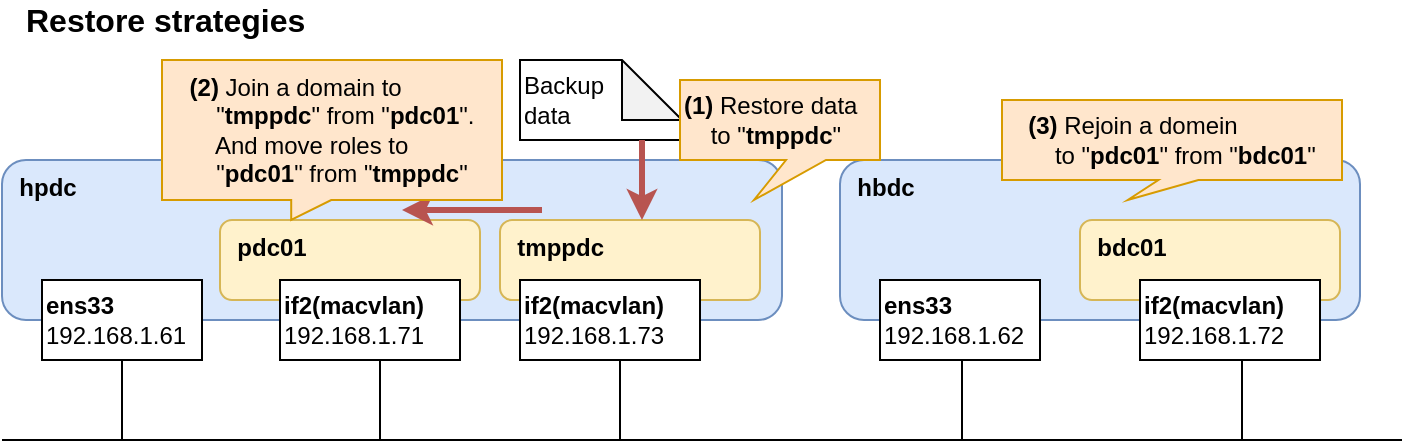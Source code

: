 <mxfile version="13.6.2" type="device"><diagram id="nFUd5DOXqtRkv38SjX0g" name="Page-1"><mxGraphModel dx="981" dy="579" grid="1" gridSize="10" guides="1" tooltips="1" connect="1" arrows="1" fold="1" page="1" pageScale="1" pageWidth="827" pageHeight="1169" math="0" shadow="0"><root><mxCell id="0"/><mxCell id="1" parent="0"/><mxCell id="qDYXFUZ8-aEB5cuFhS7g-1" value="&amp;nbsp; &lt;b&gt;hpdc&lt;/b&gt;" style="rounded=1;whiteSpace=wrap;html=1;fillColor=#dae8fc;strokeColor=#6c8ebf;align=left;verticalAlign=top;" parent="1" vertex="1"><mxGeometry x="80" y="120" width="390" height="80" as="geometry"/></mxCell><mxCell id="qDYXFUZ8-aEB5cuFhS7g-2" value="&amp;nbsp; &lt;b&gt;pdc01&lt;/b&gt;" style="rounded=1;whiteSpace=wrap;html=1;align=left;verticalAlign=top;fillColor=#fff2cc;strokeColor=#d6b656;" parent="1" vertex="1"><mxGeometry x="189" y="150" width="130" height="40" as="geometry"/></mxCell><mxCell id="qDYXFUZ8-aEB5cuFhS7g-3" value="&lt;b&gt;ens33&lt;/b&gt;&lt;br&gt;192.168.1.61" style="rounded=0;whiteSpace=wrap;html=1;align=left;" parent="1" vertex="1"><mxGeometry x="100" y="180" width="80" height="40" as="geometry"/></mxCell><mxCell id="qDYXFUZ8-aEB5cuFhS7g-4" value="&lt;b&gt;if2(macvlan)&lt;/b&gt;&lt;br&gt;192.168.1.71" style="rounded=0;whiteSpace=wrap;html=1;align=left;" parent="1" vertex="1"><mxGeometry x="219" y="180" width="90" height="40" as="geometry"/></mxCell><mxCell id="qDYXFUZ8-aEB5cuFhS7g-7" value="&amp;nbsp; &lt;b&gt;hbdc&lt;/b&gt;" style="rounded=1;whiteSpace=wrap;html=1;fillColor=#dae8fc;strokeColor=#6c8ebf;align=left;verticalAlign=top;" parent="1" vertex="1"><mxGeometry x="499" y="120" width="260" height="80" as="geometry"/></mxCell><mxCell id="qDYXFUZ8-aEB5cuFhS7g-8" value="&amp;nbsp; &lt;b&gt;bdc01&lt;/b&gt;" style="rounded=1;whiteSpace=wrap;html=1;align=left;verticalAlign=top;fillColor=#fff2cc;strokeColor=#d6b656;" parent="1" vertex="1"><mxGeometry x="619" y="150" width="130" height="40" as="geometry"/></mxCell><mxCell id="qDYXFUZ8-aEB5cuFhS7g-9" value="&lt;b&gt;ens33&lt;br&gt;&lt;/b&gt;192.168.1.62" style="rounded=0;whiteSpace=wrap;html=1;align=left;" parent="1" vertex="1"><mxGeometry x="519" y="180" width="80" height="40" as="geometry"/></mxCell><mxCell id="qDYXFUZ8-aEB5cuFhS7g-10" value="&lt;b&gt;if2(macvlan)&lt;/b&gt;&lt;br&gt;192.168.1.72" style="rounded=0;whiteSpace=wrap;html=1;align=left;" parent="1" vertex="1"><mxGeometry x="649" y="180" width="90" height="40" as="geometry"/></mxCell><mxCell id="qDYXFUZ8-aEB5cuFhS7g-11" value="" style="endArrow=none;html=1;" parent="1" edge="1"><mxGeometry width="50" height="50" relative="1" as="geometry"><mxPoint x="80" y="260" as="sourcePoint"/><mxPoint x="780" y="260" as="targetPoint"/></mxGeometry></mxCell><mxCell id="qDYXFUZ8-aEB5cuFhS7g-12" value="" style="endArrow=none;html=1;exitX=0.5;exitY=1;exitDx=0;exitDy=0;" parent="1" source="qDYXFUZ8-aEB5cuFhS7g-3" edge="1"><mxGeometry width="50" height="50" relative="1" as="geometry"><mxPoint x="90" y="270" as="sourcePoint"/><mxPoint x="140" y="260" as="targetPoint"/></mxGeometry></mxCell><mxCell id="qDYXFUZ8-aEB5cuFhS7g-17" value="&lt;span style=&quot;font-size: 16px&quot;&gt;&lt;b&gt;Restore strategies&lt;/b&gt;&lt;/span&gt;" style="text;html=1;align=left;verticalAlign=middle;resizable=0;points=[];autosize=1;" parent="1" vertex="1"><mxGeometry x="90" y="40" width="160" height="20" as="geometry"/></mxCell><mxCell id="lBC9i8Z32QRBQ_hi5HL6-1" value="&amp;nbsp; &lt;b&gt;tmppdc&lt;/b&gt;" style="rounded=1;whiteSpace=wrap;html=1;align=left;verticalAlign=top;fillColor=#fff2cc;strokeColor=#d6b656;" vertex="1" parent="1"><mxGeometry x="329" y="150" width="130" height="40" as="geometry"/></mxCell><mxCell id="lBC9i8Z32QRBQ_hi5HL6-2" value="&lt;b&gt;if2(macvlan)&lt;/b&gt;&lt;br&gt;192.168.1.73" style="rounded=0;whiteSpace=wrap;html=1;align=left;" vertex="1" parent="1"><mxGeometry x="339" y="180" width="90" height="40" as="geometry"/></mxCell><mxCell id="lBC9i8Z32QRBQ_hi5HL6-8" value="Backup&lt;br&gt;data" style="shape=note;whiteSpace=wrap;html=1;backgroundOutline=1;darkOpacity=0.05;align=left;" vertex="1" parent="1"><mxGeometry x="339" y="70" width="81" height="40" as="geometry"/></mxCell><mxCell id="lBC9i8Z32QRBQ_hi5HL6-9" value="" style="endArrow=classic;html=1;strokeWidth=3;fillColor=#f8cecc;strokeColor=#b85450;" edge="1" parent="1"><mxGeometry width="50" height="50" relative="1" as="geometry"><mxPoint x="400" y="110" as="sourcePoint"/><mxPoint x="400" y="150" as="targetPoint"/></mxGeometry></mxCell><mxCell id="lBC9i8Z32QRBQ_hi5HL6-10" value="" style="endArrow=classic;html=1;strokeWidth=3;fillColor=#f8cecc;strokeColor=#b85450;" edge="1" parent="1"><mxGeometry width="50" height="50" relative="1" as="geometry"><mxPoint x="350" y="145" as="sourcePoint"/><mxPoint x="280" y="145" as="targetPoint"/></mxGeometry></mxCell><mxCell id="lBC9i8Z32QRBQ_hi5HL6-12" value="&lt;div style=&quot;text-align: left&quot;&gt;&lt;b&gt;(2)&amp;nbsp;&lt;/b&gt;Join a domain to&lt;/div&gt;&lt;div style=&quot;text-align: left&quot;&gt;&amp;nbsp; &amp;nbsp; &quot;&lt;b&gt;tmppdc&lt;/b&gt;&quot;&amp;nbsp;&lt;span&gt;from&amp;nbsp;&lt;/span&gt;&lt;span&gt;&quot;&lt;/span&gt;&lt;b&gt;pdc01&lt;/b&gt;&lt;span&gt;&quot;.&lt;/span&gt;&lt;/div&gt;&lt;div style=&quot;text-align: left&quot;&gt;&lt;span&gt;&amp;nbsp; &amp;nbsp; And move roles to&lt;/span&gt;&lt;/div&gt;&lt;div style=&quot;text-align: left&quot;&gt;&amp;nbsp; &amp;nbsp; &quot;&lt;b&gt;pdc01&lt;/b&gt;&quot; from &quot;&lt;b&gt;tmppdc&lt;/b&gt;&quot;&lt;/div&gt;" style="shape=callout;whiteSpace=wrap;html=1;perimeter=calloutPerimeter;position2=0.38;size=10;position=0.38;fillColor=#ffe6cc;strokeColor=#d79b00;base=20;" vertex="1" parent="1"><mxGeometry x="160" y="70" width="170" height="80" as="geometry"/></mxCell><mxCell id="lBC9i8Z32QRBQ_hi5HL6-13" value="&lt;b&gt;(1)&lt;/b&gt; Restore data&lt;br&gt;&amp;nbsp; &amp;nbsp; to &quot;&lt;b&gt;tmppdc&lt;/b&gt;&quot;" style="shape=callout;whiteSpace=wrap;html=1;perimeter=calloutPerimeter;position2=0.37;size=20;position=0.53;fillColor=#ffe6cc;strokeColor=#d79b00;align=left;" vertex="1" parent="1"><mxGeometry x="419" y="80" width="100" height="60" as="geometry"/></mxCell><mxCell id="lBC9i8Z32QRBQ_hi5HL6-14" value="&lt;div style=&quot;text-align: left&quot;&gt;&lt;b&gt;(3)&amp;nbsp;&lt;/b&gt;Rejoin a domein&lt;/div&gt;&lt;div style=&quot;text-align: left&quot;&gt;&amp;nbsp; &amp;nbsp; to &quot;&lt;b&gt;pdc01&lt;/b&gt;&quot; from &quot;&lt;b&gt;bdc01&lt;/b&gt;&quot;&lt;/div&gt;" style="shape=callout;whiteSpace=wrap;html=1;perimeter=calloutPerimeter;position2=0.37;size=10;position=0.46;fillColor=#ffe6cc;strokeColor=#d79b00;" vertex="1" parent="1"><mxGeometry x="580" y="90" width="170" height="50" as="geometry"/></mxCell><mxCell id="lBC9i8Z32QRBQ_hi5HL6-15" value="" style="endArrow=none;html=1;exitX=0.5;exitY=1;exitDx=0;exitDy=0;" edge="1" parent="1"><mxGeometry width="50" height="50" relative="1" as="geometry"><mxPoint x="269" y="220" as="sourcePoint"/><mxPoint x="269" y="260" as="targetPoint"/></mxGeometry></mxCell><mxCell id="lBC9i8Z32QRBQ_hi5HL6-16" value="" style="endArrow=none;html=1;exitX=0.5;exitY=1;exitDx=0;exitDy=0;" edge="1" parent="1"><mxGeometry width="50" height="50" relative="1" as="geometry"><mxPoint x="389" y="220" as="sourcePoint"/><mxPoint x="389" y="260" as="targetPoint"/></mxGeometry></mxCell><mxCell id="lBC9i8Z32QRBQ_hi5HL6-17" value="" style="endArrow=none;html=1;exitX=0.5;exitY=1;exitDx=0;exitDy=0;" edge="1" parent="1"><mxGeometry width="50" height="50" relative="1" as="geometry"><mxPoint x="560" y="220" as="sourcePoint"/><mxPoint x="560" y="260" as="targetPoint"/></mxGeometry></mxCell><mxCell id="lBC9i8Z32QRBQ_hi5HL6-18" value="" style="endArrow=none;html=1;exitX=0.5;exitY=1;exitDx=0;exitDy=0;" edge="1" parent="1"><mxGeometry width="50" height="50" relative="1" as="geometry"><mxPoint x="700" y="220" as="sourcePoint"/><mxPoint x="700" y="260" as="targetPoint"/></mxGeometry></mxCell></root></mxGraphModel></diagram></mxfile>